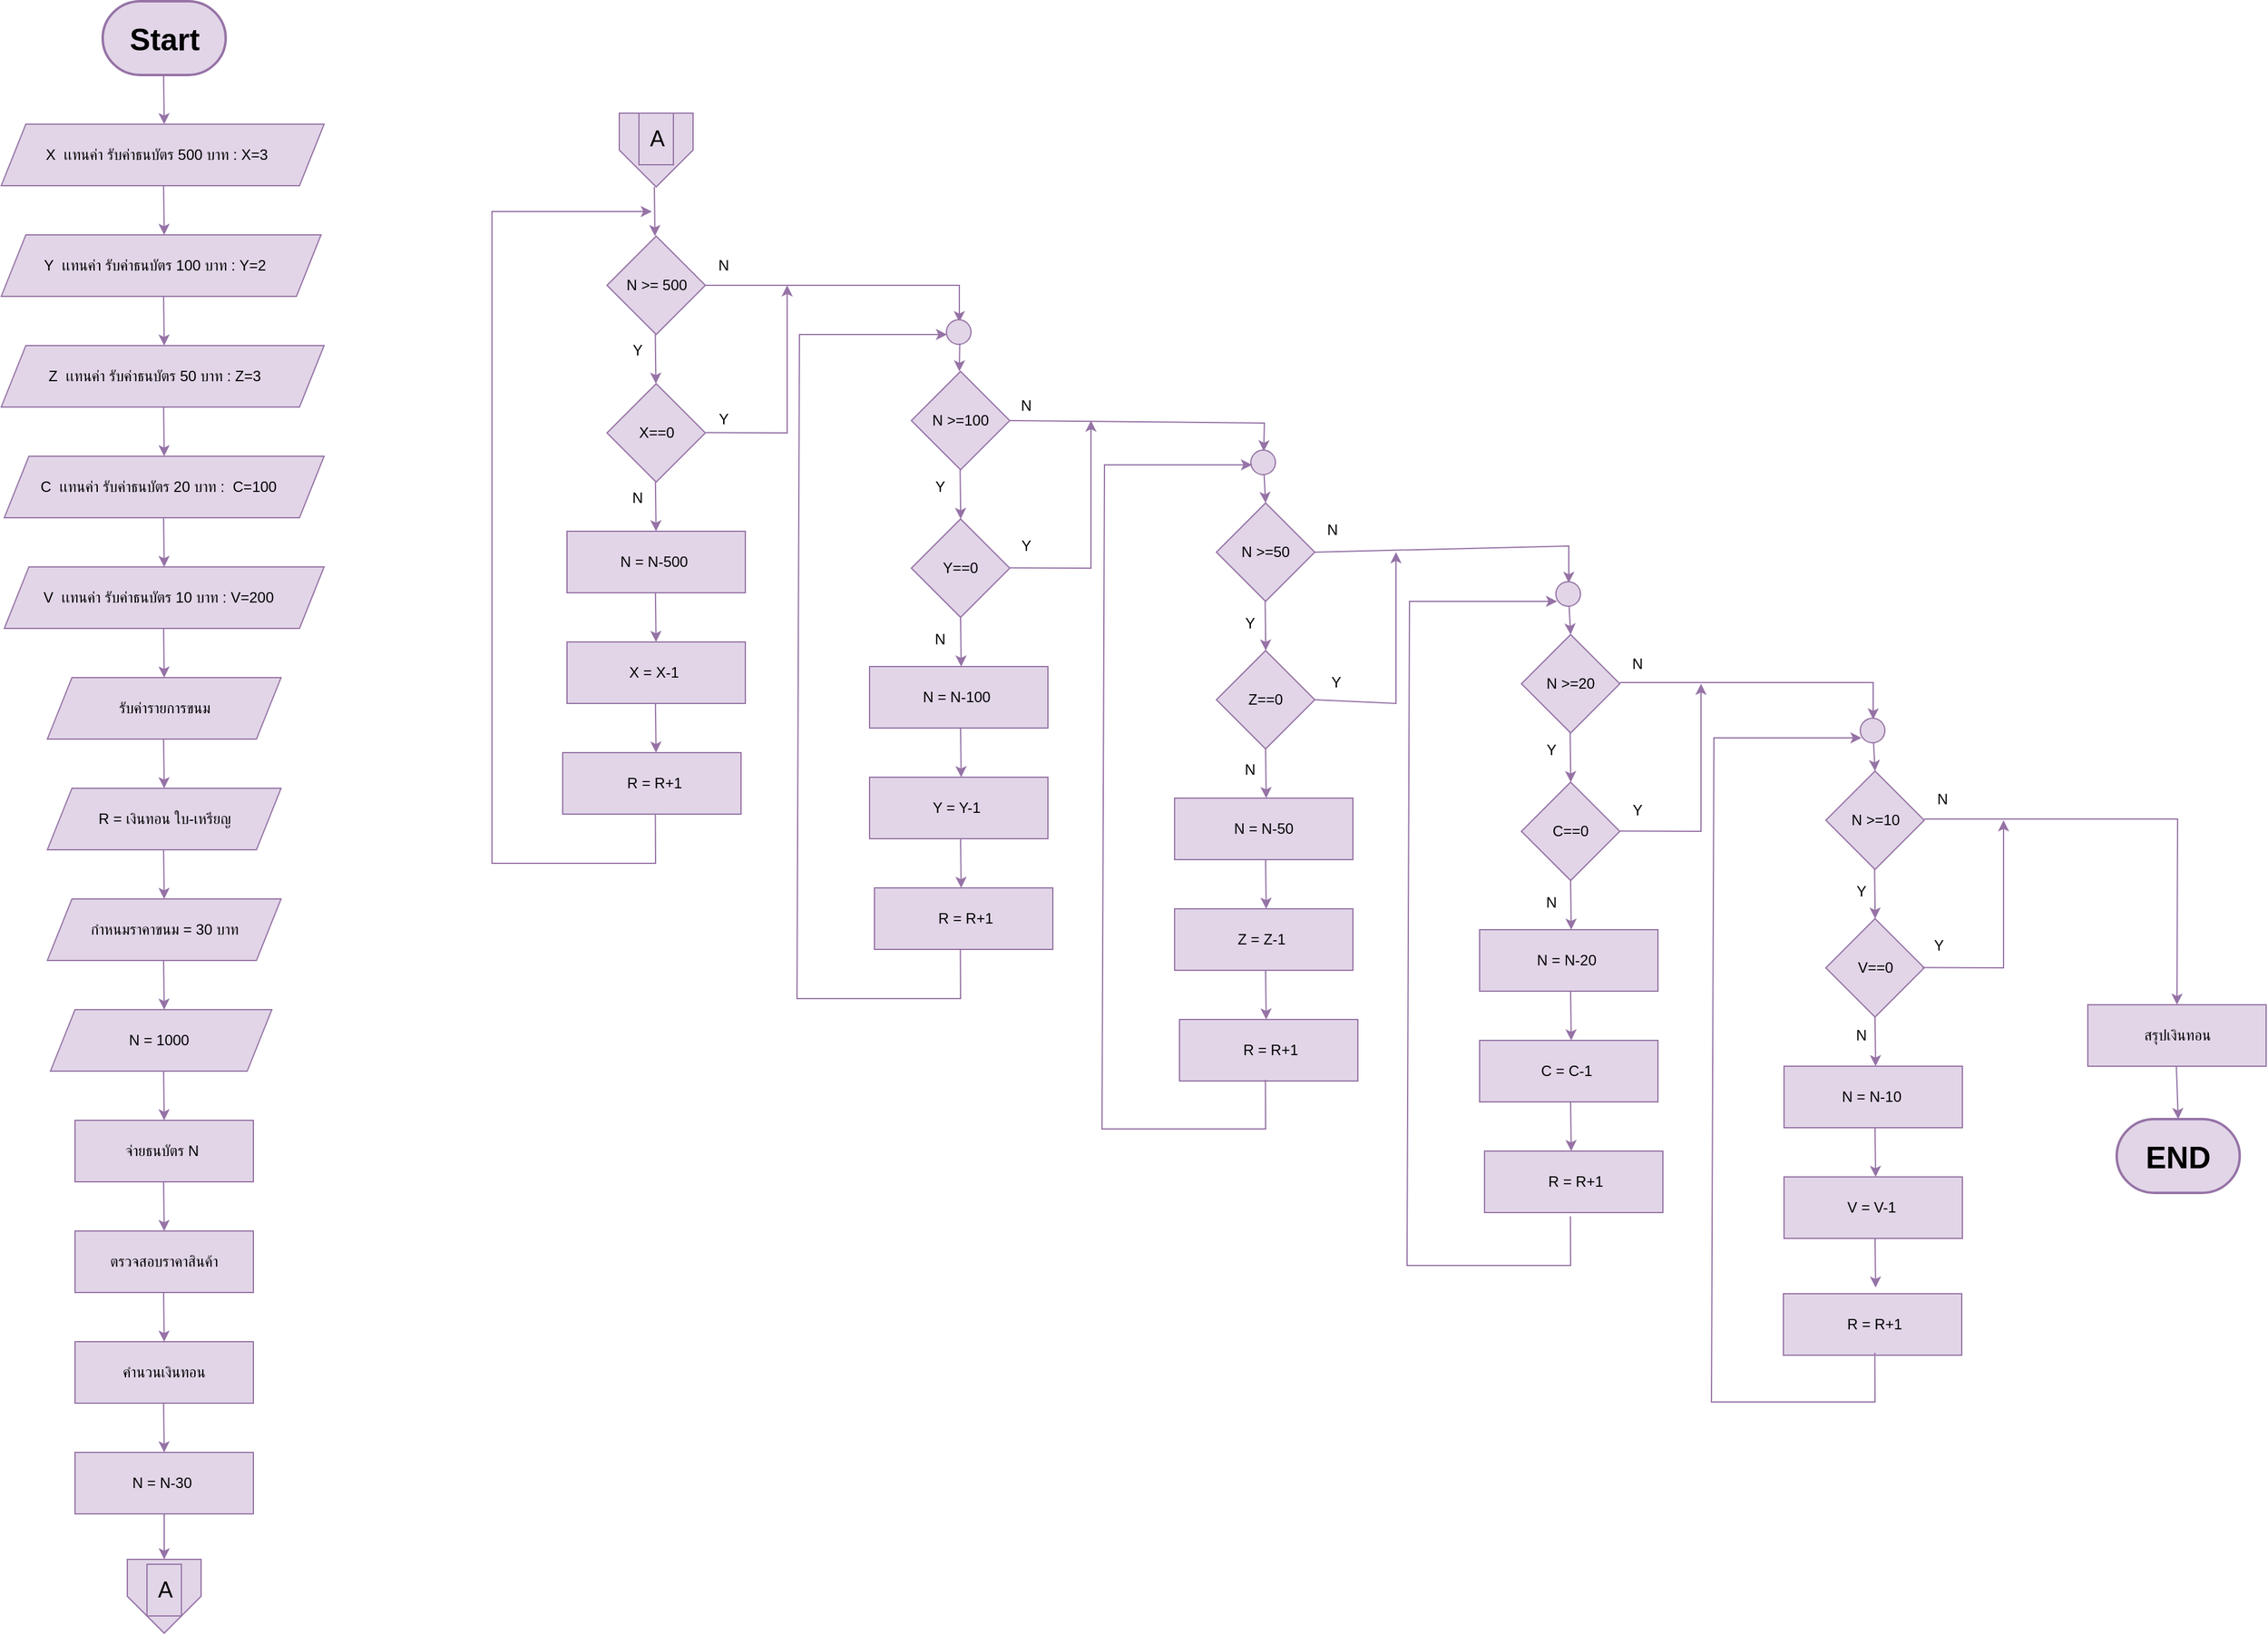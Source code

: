 <mxfile version="24.6.4" type="github">
  <diagram name="Page-1" id="2yugPtcYs1MQ5WZk-FHY">
    <mxGraphModel dx="3023" dy="1169" grid="1" gridSize="7" guides="1" tooltips="1" connect="1" arrows="1" fold="1" page="1" pageScale="1" pageWidth="827" pageHeight="1169" background="#FFFFFF" math="0" shadow="0">
      <root>
        <mxCell id="0" />
        <mxCell id="1" parent="0" />
        <mxCell id="evHkAmES5BPR0-jyZ4Wn-226" value="&lt;font style=&quot;font-size: 25px;&quot;&gt;Start&lt;/font&gt;" style="strokeWidth=2;html=1;shape=mxgraph.flowchart.terminator;whiteSpace=wrap;fontStyle=1;fontSize=25;fillColor=#e1d5e7;strokeColor=#9673a6;" vertex="1" parent="1">
          <mxGeometry x="-225.5" y="497" width="100" height="60" as="geometry" />
        </mxCell>
        <mxCell id="evHkAmES5BPR0-jyZ4Wn-227" value="" style="endArrow=classic;html=1;rounded=0;fillColor=#e1d5e7;strokeColor=#9673a6;" edge="1" parent="1">
          <mxGeometry width="50" height="50" relative="1" as="geometry">
            <mxPoint x="-175.98" y="557" as="sourcePoint" />
            <mxPoint x="-175.5" y="597" as="targetPoint" />
          </mxGeometry>
        </mxCell>
        <mxCell id="evHkAmES5BPR0-jyZ4Wn-228" value="" style="endArrow=classic;html=1;rounded=0;fillColor=#e1d5e7;strokeColor=#9673a6;" edge="1" parent="1">
          <mxGeometry width="50" height="50" relative="1" as="geometry">
            <mxPoint x="-175.98" y="647" as="sourcePoint" />
            <mxPoint x="-175.5" y="687" as="targetPoint" />
          </mxGeometry>
        </mxCell>
        <mxCell id="evHkAmES5BPR0-jyZ4Wn-229" value="" style="endArrow=classic;html=1;rounded=0;fillColor=#e1d5e7;strokeColor=#9673a6;" edge="1" parent="1">
          <mxGeometry width="50" height="50" relative="1" as="geometry">
            <mxPoint x="-175.98" y="737" as="sourcePoint" />
            <mxPoint x="-175.5" y="777" as="targetPoint" />
          </mxGeometry>
        </mxCell>
        <mxCell id="evHkAmES5BPR0-jyZ4Wn-230" value="" style="endArrow=classic;html=1;rounded=0;fillColor=#e1d5e7;strokeColor=#9673a6;" edge="1" parent="1">
          <mxGeometry width="50" height="50" relative="1" as="geometry">
            <mxPoint x="-175.98" y="827" as="sourcePoint" />
            <mxPoint x="-175.5" y="867" as="targetPoint" />
          </mxGeometry>
        </mxCell>
        <mxCell id="evHkAmES5BPR0-jyZ4Wn-231" value="" style="endArrow=classic;html=1;rounded=0;fillColor=#e1d5e7;strokeColor=#9673a6;" edge="1" parent="1">
          <mxGeometry width="50" height="50" relative="1" as="geometry">
            <mxPoint x="-175.98" y="917" as="sourcePoint" />
            <mxPoint x="-175.5" y="957" as="targetPoint" />
          </mxGeometry>
        </mxCell>
        <mxCell id="evHkAmES5BPR0-jyZ4Wn-232" value="X&amp;nbsp; เเทนค่า รับค่าธนบัตร 500 บาท : X=3&amp;nbsp; &amp;nbsp;" style="shape=parallelogram;perimeter=parallelogramPerimeter;whiteSpace=wrap;html=1;fixedSize=1;fillColor=#e1d5e7;strokeColor=#9673a6;" vertex="1" parent="1">
          <mxGeometry x="-308" y="597" width="262.5" height="50" as="geometry" />
        </mxCell>
        <mxCell id="evHkAmES5BPR0-jyZ4Wn-233" value="Y&amp;nbsp; เเทนค่า รับค่าธนบัตร 100 บาท : Y=2&amp;nbsp; &amp;nbsp;" style="shape=parallelogram;perimeter=parallelogramPerimeter;whiteSpace=wrap;html=1;fixedSize=1;fillColor=#e1d5e7;strokeColor=#9673a6;" vertex="1" parent="1">
          <mxGeometry x="-308" y="687" width="260" height="50" as="geometry" />
        </mxCell>
        <mxCell id="evHkAmES5BPR0-jyZ4Wn-234" value="Z&amp;nbsp; เเทนค่า รับค่าธนบัตร 50 บาท : Z=3&amp;nbsp; &amp;nbsp;&amp;nbsp;" style="shape=parallelogram;perimeter=parallelogramPerimeter;whiteSpace=wrap;html=1;fixedSize=1;fillColor=#e1d5e7;strokeColor=#9673a6;" vertex="1" parent="1">
          <mxGeometry x="-308" y="777" width="262.5" height="50" as="geometry" />
        </mxCell>
        <mxCell id="evHkAmES5BPR0-jyZ4Wn-235" value="C&amp;nbsp; เเทนค่า รับค่าธนบัตร 20 บาท :&amp;nbsp; C=100&amp;nbsp; &amp;nbsp;" style="shape=parallelogram;perimeter=parallelogramPerimeter;whiteSpace=wrap;html=1;fixedSize=1;fillColor=#e1d5e7;strokeColor=#9673a6;" vertex="1" parent="1">
          <mxGeometry x="-305.5" y="867" width="260" height="50" as="geometry" />
        </mxCell>
        <mxCell id="evHkAmES5BPR0-jyZ4Wn-236" value="V&amp;nbsp; เเทนค่า รับค่าธนบัตร 10 บาท : V=200&amp;nbsp; &amp;nbsp;" style="shape=parallelogram;perimeter=parallelogramPerimeter;whiteSpace=wrap;html=1;fixedSize=1;fillColor=#e1d5e7;strokeColor=#9673a6;" vertex="1" parent="1">
          <mxGeometry x="-305.5" y="957" width="260" height="50" as="geometry" />
        </mxCell>
        <mxCell id="evHkAmES5BPR0-jyZ4Wn-237" value="" style="endArrow=classic;html=1;rounded=0;fillColor=#e1d5e7;strokeColor=#9673a6;" edge="1" parent="1">
          <mxGeometry width="50" height="50" relative="1" as="geometry">
            <mxPoint x="-175.98" y="1007" as="sourcePoint" />
            <mxPoint x="-175.5" y="1047" as="targetPoint" />
          </mxGeometry>
        </mxCell>
        <mxCell id="evHkAmES5BPR0-jyZ4Wn-238" value="" style="endArrow=classic;html=1;rounded=0;fillColor=#e1d5e7;strokeColor=#9673a6;" edge="1" parent="1">
          <mxGeometry width="50" height="50" relative="1" as="geometry">
            <mxPoint x="-175.98" y="1097" as="sourcePoint" />
            <mxPoint x="-175.5" y="1137" as="targetPoint" />
          </mxGeometry>
        </mxCell>
        <mxCell id="evHkAmES5BPR0-jyZ4Wn-239" value="รับค่ารายการขนม" style="shape=parallelogram;perimeter=parallelogramPerimeter;whiteSpace=wrap;html=1;fixedSize=1;fillColor=#e1d5e7;strokeColor=#9673a6;" vertex="1" parent="1">
          <mxGeometry x="-270.5" y="1047" width="190" height="50" as="geometry" />
        </mxCell>
        <mxCell id="evHkAmES5BPR0-jyZ4Wn-240" value="R = เงินทอน ใบ-เหรียญ" style="shape=parallelogram;perimeter=parallelogramPerimeter;whiteSpace=wrap;html=1;fixedSize=1;fillColor=#e1d5e7;strokeColor=#9673a6;" vertex="1" parent="1">
          <mxGeometry x="-270.5" y="1137" width="190" height="50" as="geometry" />
        </mxCell>
        <mxCell id="evHkAmES5BPR0-jyZ4Wn-241" value="" style="endArrow=classic;html=1;rounded=0;fillColor=#e1d5e7;strokeColor=#9673a6;" edge="1" parent="1">
          <mxGeometry width="50" height="50" relative="1" as="geometry">
            <mxPoint x="-175.98" y="1187" as="sourcePoint" />
            <mxPoint x="-175.5" y="1227" as="targetPoint" />
          </mxGeometry>
        </mxCell>
        <mxCell id="evHkAmES5BPR0-jyZ4Wn-242" value="กำหนมราคาขนม = 30 บาท" style="shape=parallelogram;perimeter=parallelogramPerimeter;whiteSpace=wrap;html=1;fixedSize=1;fillColor=#e1d5e7;strokeColor=#9673a6;" vertex="1" parent="1">
          <mxGeometry x="-270.5" y="1227" width="190" height="50" as="geometry" />
        </mxCell>
        <mxCell id="evHkAmES5BPR0-jyZ4Wn-243" value="" style="endArrow=classic;html=1;rounded=0;fillColor=#e1d5e7;strokeColor=#9673a6;" edge="1" parent="1">
          <mxGeometry width="50" height="50" relative="1" as="geometry">
            <mxPoint x="-175.98" y="1277" as="sourcePoint" />
            <mxPoint x="-175.5" y="1317" as="targetPoint" />
          </mxGeometry>
        </mxCell>
        <mxCell id="evHkAmES5BPR0-jyZ4Wn-244" value="N = 1000&amp;nbsp;" style="shape=parallelogram;perimeter=parallelogramPerimeter;whiteSpace=wrap;html=1;fixedSize=1;fillColor=#e1d5e7;strokeColor=#9673a6;" vertex="1" parent="1">
          <mxGeometry x="-268" y="1317" width="180" height="50" as="geometry" />
        </mxCell>
        <mxCell id="evHkAmES5BPR0-jyZ4Wn-245" value="" style="endArrow=classic;html=1;rounded=0;fillColor=#e1d5e7;strokeColor=#9673a6;" edge="1" parent="1">
          <mxGeometry width="50" height="50" relative="1" as="geometry">
            <mxPoint x="-175.98" y="1367" as="sourcePoint" />
            <mxPoint x="-175.5" y="1407" as="targetPoint" />
          </mxGeometry>
        </mxCell>
        <mxCell id="evHkAmES5BPR0-jyZ4Wn-246" value="" style="endArrow=classic;html=1;rounded=0;fillColor=#e1d5e7;strokeColor=#9673a6;" edge="1" parent="1">
          <mxGeometry width="50" height="50" relative="1" as="geometry">
            <mxPoint x="-175.98" y="1457" as="sourcePoint" />
            <mxPoint x="-175.5" y="1497" as="targetPoint" />
          </mxGeometry>
        </mxCell>
        <mxCell id="evHkAmES5BPR0-jyZ4Wn-247" value="" style="endArrow=classic;html=1;rounded=0;fillColor=#e1d5e7;strokeColor=#9673a6;" edge="1" parent="1">
          <mxGeometry width="50" height="50" relative="1" as="geometry">
            <mxPoint x="-175.98" y="1547" as="sourcePoint" />
            <mxPoint x="-175.5" y="1587" as="targetPoint" />
          </mxGeometry>
        </mxCell>
        <mxCell id="evHkAmES5BPR0-jyZ4Wn-248" value="จ่ายธนบัตร N&amp;nbsp;" style="rounded=0;whiteSpace=wrap;html=1;fillColor=#e1d5e7;strokeColor=#9673a6;" vertex="1" parent="1">
          <mxGeometry x="-248" y="1407" width="145" height="50" as="geometry" />
        </mxCell>
        <mxCell id="evHkAmES5BPR0-jyZ4Wn-249" value="ตรวจสอบราคาสินค้า" style="rounded=0;whiteSpace=wrap;html=1;fillColor=#e1d5e7;strokeColor=#9673a6;" vertex="1" parent="1">
          <mxGeometry x="-248" y="1497" width="145" height="50" as="geometry" />
        </mxCell>
        <mxCell id="evHkAmES5BPR0-jyZ4Wn-250" value="" style="endArrow=classic;html=1;rounded=0;fillColor=#e1d5e7;strokeColor=#9673a6;" edge="1" parent="1">
          <mxGeometry width="50" height="50" relative="1" as="geometry">
            <mxPoint x="-175.98" y="1637" as="sourcePoint" />
            <mxPoint x="-175.5" y="1677" as="targetPoint" />
          </mxGeometry>
        </mxCell>
        <mxCell id="evHkAmES5BPR0-jyZ4Wn-251" value="คำนวนเงินทอน" style="rounded=0;whiteSpace=wrap;html=1;fillColor=#e1d5e7;strokeColor=#9673a6;" vertex="1" parent="1">
          <mxGeometry x="-248" y="1587" width="145" height="50" as="geometry" />
        </mxCell>
        <mxCell id="evHkAmES5BPR0-jyZ4Wn-252" value="" style="endArrow=classic;html=1;rounded=0;fillColor=#e1d5e7;strokeColor=#9673a6;" edge="1" parent="1">
          <mxGeometry width="50" height="50" relative="1" as="geometry">
            <mxPoint x="223.02" y="648" as="sourcePoint" />
            <mxPoint x="223.5" y="688" as="targetPoint" />
          </mxGeometry>
        </mxCell>
        <mxCell id="evHkAmES5BPR0-jyZ4Wn-344" style="edgeStyle=orthogonalEdgeStyle;rounded=0;orthogonalLoop=1;jettySize=auto;html=1;fillColor=#e1d5e7;strokeColor=#9673a6;" edge="1" parent="1" source="evHkAmES5BPR0-jyZ4Wn-253" target="evHkAmES5BPR0-jyZ4Wn-343">
          <mxGeometry relative="1" as="geometry" />
        </mxCell>
        <mxCell id="evHkAmES5BPR0-jyZ4Wn-253" value="N = N-30&amp;nbsp;" style="rounded=0;whiteSpace=wrap;html=1;fillColor=#e1d5e7;strokeColor=#9673a6;" vertex="1" parent="1">
          <mxGeometry x="-248" y="1677" width="145" height="50" as="geometry" />
        </mxCell>
        <mxCell id="evHkAmES5BPR0-jyZ4Wn-254" value="N &amp;gt;= 500" style="rhombus;whiteSpace=wrap;html=1;fillColor=#e1d5e7;strokeColor=#9673a6;" vertex="1" parent="1">
          <mxGeometry x="184.5" y="688" width="80" height="80" as="geometry" />
        </mxCell>
        <mxCell id="evHkAmES5BPR0-jyZ4Wn-255" value="" style="endArrow=classic;html=1;rounded=0;fillColor=#e1d5e7;strokeColor=#9673a6;" edge="1" parent="1">
          <mxGeometry width="50" height="50" relative="1" as="geometry">
            <mxPoint x="223.79" y="768" as="sourcePoint" />
            <mxPoint x="224.27" y="808" as="targetPoint" />
          </mxGeometry>
        </mxCell>
        <mxCell id="evHkAmES5BPR0-jyZ4Wn-256" value="X==0" style="rhombus;whiteSpace=wrap;html=1;fillColor=#e1d5e7;strokeColor=#9673a6;" vertex="1" parent="1">
          <mxGeometry x="184.5" y="808" width="80" height="80" as="geometry" />
        </mxCell>
        <mxCell id="evHkAmES5BPR0-jyZ4Wn-257" value="" style="endArrow=classic;html=1;rounded=0;fillColor=#e1d5e7;strokeColor=#9673a6;" edge="1" parent="1">
          <mxGeometry width="50" height="50" relative="1" as="geometry">
            <mxPoint x="223.91" y="888.0" as="sourcePoint" />
            <mxPoint x="224.39" y="928.0" as="targetPoint" />
          </mxGeometry>
        </mxCell>
        <mxCell id="evHkAmES5BPR0-jyZ4Wn-258" value="N &amp;gt;=100" style="rhombus;whiteSpace=wrap;html=1;fillColor=#e1d5e7;strokeColor=#9673a6;" vertex="1" parent="1">
          <mxGeometry x="432" y="798" width="80" height="80" as="geometry" />
        </mxCell>
        <mxCell id="evHkAmES5BPR0-jyZ4Wn-259" value="N = N-500&amp;nbsp;" style="rounded=0;whiteSpace=wrap;html=1;fillColor=#e1d5e7;strokeColor=#9673a6;" vertex="1" parent="1">
          <mxGeometry x="152" y="928.0" width="145" height="50" as="geometry" />
        </mxCell>
        <mxCell id="evHkAmES5BPR0-jyZ4Wn-260" value="" style="endArrow=classic;html=1;rounded=0;fillColor=#e1d5e7;strokeColor=#9673a6;" edge="1" parent="1">
          <mxGeometry width="50" height="50" relative="1" as="geometry">
            <mxPoint x="223.91" y="978" as="sourcePoint" />
            <mxPoint x="224.39" y="1018" as="targetPoint" />
          </mxGeometry>
        </mxCell>
        <mxCell id="evHkAmES5BPR0-jyZ4Wn-261" value="X = X-1&amp;nbsp;" style="rounded=0;whiteSpace=wrap;html=1;fillColor=#e1d5e7;strokeColor=#9673a6;" vertex="1" parent="1">
          <mxGeometry x="152" y="1018" width="145" height="50" as="geometry" />
        </mxCell>
        <mxCell id="evHkAmES5BPR0-jyZ4Wn-262" value="&amp;nbsp;R = R+1" style="rounded=0;whiteSpace=wrap;html=1;fillColor=#e1d5e7;strokeColor=#9673a6;" vertex="1" parent="1">
          <mxGeometry x="148.5" y="1108" width="145" height="50" as="geometry" />
        </mxCell>
        <mxCell id="evHkAmES5BPR0-jyZ4Wn-263" value="" style="endArrow=classic;html=1;rounded=0;fillColor=#e1d5e7;strokeColor=#9673a6;" edge="1" parent="1">
          <mxGeometry width="50" height="50" relative="1" as="geometry">
            <mxPoint x="223.91" y="1068" as="sourcePoint" />
            <mxPoint x="224.39" y="1108" as="targetPoint" />
          </mxGeometry>
        </mxCell>
        <mxCell id="evHkAmES5BPR0-jyZ4Wn-264" value="" style="endArrow=classic;html=1;rounded=0;fillColor=#e1d5e7;strokeColor=#9673a6;" edge="1" parent="1">
          <mxGeometry width="50" height="50" relative="1" as="geometry">
            <mxPoint x="223.83" y="1158" as="sourcePoint" />
            <mxPoint x="221" y="668" as="targetPoint" />
            <Array as="points">
              <mxPoint x="224" y="1198" />
              <mxPoint x="91" y="1198" />
              <mxPoint x="91" y="668" />
            </Array>
          </mxGeometry>
        </mxCell>
        <mxCell id="evHkAmES5BPR0-jyZ4Wn-266" value="" style="endArrow=classic;html=1;rounded=0;exitX=1;exitY=0.5;exitDx=0;exitDy=0;fillColor=#e1d5e7;strokeColor=#9673a6;" edge="1" parent="1" source="evHkAmES5BPR0-jyZ4Wn-254">
          <mxGeometry width="50" height="50" relative="1" as="geometry">
            <mxPoint x="321" y="728" as="sourcePoint" />
            <mxPoint x="471" y="758" as="targetPoint" />
            <Array as="points">
              <mxPoint x="471" y="728" />
            </Array>
          </mxGeometry>
        </mxCell>
        <mxCell id="evHkAmES5BPR0-jyZ4Wn-267" value="" style="endArrow=classic;html=1;rounded=0;exitX=1;exitY=0.5;exitDx=0;exitDy=0;fillColor=#e1d5e7;strokeColor=#9673a6;" edge="1" parent="1">
          <mxGeometry width="50" height="50" relative="1" as="geometry">
            <mxPoint x="265" y="847.78" as="sourcePoint" />
            <mxPoint x="331" y="728" as="targetPoint" />
            <Array as="points">
              <mxPoint x="331" y="848.0" />
            </Array>
          </mxGeometry>
        </mxCell>
        <mxCell id="evHkAmES5BPR0-jyZ4Wn-271" value="Y==0" style="rhombus;whiteSpace=wrap;html=1;fillColor=#e1d5e7;strokeColor=#9673a6;" vertex="1" parent="1">
          <mxGeometry x="432" y="918.0" width="80" height="80" as="geometry" />
        </mxCell>
        <mxCell id="evHkAmES5BPR0-jyZ4Wn-272" value="" style="endArrow=classic;html=1;rounded=0;fillColor=#e1d5e7;strokeColor=#9673a6;" edge="1" parent="1">
          <mxGeometry width="50" height="50" relative="1" as="geometry">
            <mxPoint x="471.64" y="878.0" as="sourcePoint" />
            <mxPoint x="472.12" y="918.0" as="targetPoint" />
          </mxGeometry>
        </mxCell>
        <mxCell id="evHkAmES5BPR0-jyZ4Wn-273" value="N = N-100&amp;nbsp;" style="rounded=0;whiteSpace=wrap;html=1;fillColor=#e1d5e7;strokeColor=#9673a6;" vertex="1" parent="1">
          <mxGeometry x="398" y="1038" width="145" height="50" as="geometry" />
        </mxCell>
        <mxCell id="evHkAmES5BPR0-jyZ4Wn-274" value="Y = Y-1&amp;nbsp;" style="rounded=0;whiteSpace=wrap;html=1;fillColor=#e1d5e7;strokeColor=#9673a6;" vertex="1" parent="1">
          <mxGeometry x="398" y="1128" width="145" height="50" as="geometry" />
        </mxCell>
        <mxCell id="evHkAmES5BPR0-jyZ4Wn-275" value="&amp;nbsp;R = R+1" style="rounded=0;whiteSpace=wrap;html=1;fillColor=#e1d5e7;strokeColor=#9673a6;" vertex="1" parent="1">
          <mxGeometry x="402" y="1218" width="145" height="50" as="geometry" />
        </mxCell>
        <mxCell id="evHkAmES5BPR0-jyZ4Wn-276" value="" style="endArrow=classic;html=1;rounded=0;fillColor=#e1d5e7;strokeColor=#9673a6;" edge="1" parent="1">
          <mxGeometry width="50" height="50" relative="1" as="geometry">
            <mxPoint x="472" y="1088" as="sourcePoint" />
            <mxPoint x="472.48" y="1128" as="targetPoint" />
          </mxGeometry>
        </mxCell>
        <mxCell id="evHkAmES5BPR0-jyZ4Wn-277" value="" style="endArrow=classic;html=1;rounded=0;fillColor=#e1d5e7;strokeColor=#9673a6;" edge="1" parent="1">
          <mxGeometry width="50" height="50" relative="1" as="geometry">
            <mxPoint x="472" y="1178" as="sourcePoint" />
            <mxPoint x="472.48" y="1218" as="targetPoint" />
          </mxGeometry>
        </mxCell>
        <mxCell id="evHkAmES5BPR0-jyZ4Wn-279" value="" style="endArrow=classic;html=1;rounded=0;fillColor=#e1d5e7;strokeColor=#9673a6;" edge="1" parent="1">
          <mxGeometry width="50" height="50" relative="1" as="geometry">
            <mxPoint x="472" y="998" as="sourcePoint" />
            <mxPoint x="472.48" y="1038" as="targetPoint" />
          </mxGeometry>
        </mxCell>
        <mxCell id="evHkAmES5BPR0-jyZ4Wn-280" value="" style="endArrow=classic;html=1;rounded=0;fillColor=#e1d5e7;strokeColor=#9673a6;" edge="1" parent="1">
          <mxGeometry width="50" height="50" relative="1" as="geometry">
            <mxPoint x="471.83" y="1268" as="sourcePoint" />
            <mxPoint x="461" y="768" as="targetPoint" />
            <Array as="points">
              <mxPoint x="472" y="1308" />
              <mxPoint x="339" y="1308" />
              <mxPoint x="341" y="768" />
            </Array>
          </mxGeometry>
        </mxCell>
        <mxCell id="evHkAmES5BPR0-jyZ4Wn-281" value="" style="ellipse;whiteSpace=wrap;html=1;aspect=fixed;fillColor=#e1d5e7;strokeColor=#9673a6;" vertex="1" parent="1">
          <mxGeometry x="460.5" y="756" width="20" height="20" as="geometry" />
        </mxCell>
        <mxCell id="evHkAmES5BPR0-jyZ4Wn-282" value="" style="endArrow=classic;html=1;rounded=0;fillColor=#e1d5e7;strokeColor=#9673a6;" edge="1" parent="1">
          <mxGeometry width="50" height="50" relative="1" as="geometry">
            <mxPoint x="471.29" y="776" as="sourcePoint" />
            <mxPoint x="471" y="798" as="targetPoint" />
          </mxGeometry>
        </mxCell>
        <mxCell id="evHkAmES5BPR0-jyZ4Wn-283" value="" style="endArrow=classic;html=1;rounded=0;exitX=1;exitY=0.5;exitDx=0;exitDy=0;fillColor=#e1d5e7;strokeColor=#9673a6;" edge="1" parent="1" source="evHkAmES5BPR0-jyZ4Wn-258">
          <mxGeometry width="50" height="50" relative="1" as="geometry">
            <mxPoint x="512.5" y="833.0" as="sourcePoint" />
            <mxPoint x="718.5" y="863.0" as="targetPoint" />
            <Array as="points">
              <mxPoint x="719" y="840" />
            </Array>
          </mxGeometry>
        </mxCell>
        <mxCell id="evHkAmES5BPR0-jyZ4Wn-284" value="N &amp;gt;=50" style="rhombus;whiteSpace=wrap;html=1;fillColor=#e1d5e7;strokeColor=#9673a6;" vertex="1" parent="1">
          <mxGeometry x="680" y="905.0" width="80" height="80" as="geometry" />
        </mxCell>
        <mxCell id="evHkAmES5BPR0-jyZ4Wn-285" value="Z==0" style="rhombus;whiteSpace=wrap;html=1;fillColor=#e1d5e7;strokeColor=#9673a6;" vertex="1" parent="1">
          <mxGeometry x="680" y="1025" width="80" height="80" as="geometry" />
        </mxCell>
        <mxCell id="evHkAmES5BPR0-jyZ4Wn-286" value="" style="endArrow=classic;html=1;rounded=0;fillColor=#e1d5e7;strokeColor=#9673a6;" edge="1" parent="1">
          <mxGeometry width="50" height="50" relative="1" as="geometry">
            <mxPoint x="719.64" y="985" as="sourcePoint" />
            <mxPoint x="720.12" y="1025" as="targetPoint" />
          </mxGeometry>
        </mxCell>
        <mxCell id="evHkAmES5BPR0-jyZ4Wn-287" value="N = N-50" style="rounded=0;whiteSpace=wrap;html=1;fillColor=#e1d5e7;strokeColor=#9673a6;" vertex="1" parent="1">
          <mxGeometry x="646" y="1145" width="145" height="50" as="geometry" />
        </mxCell>
        <mxCell id="evHkAmES5BPR0-jyZ4Wn-288" value="Z = Z-1&amp;nbsp;" style="rounded=0;whiteSpace=wrap;html=1;fillColor=#e1d5e7;strokeColor=#9673a6;" vertex="1" parent="1">
          <mxGeometry x="646" y="1235" width="145" height="50" as="geometry" />
        </mxCell>
        <mxCell id="evHkAmES5BPR0-jyZ4Wn-289" value="&amp;nbsp;R = R+1" style="rounded=0;whiteSpace=wrap;html=1;fillColor=#e1d5e7;strokeColor=#9673a6;" vertex="1" parent="1">
          <mxGeometry x="650" y="1325" width="145" height="50" as="geometry" />
        </mxCell>
        <mxCell id="evHkAmES5BPR0-jyZ4Wn-290" value="" style="endArrow=classic;html=1;rounded=0;fillColor=#e1d5e7;strokeColor=#9673a6;" edge="1" parent="1">
          <mxGeometry width="50" height="50" relative="1" as="geometry">
            <mxPoint x="720" y="1195" as="sourcePoint" />
            <mxPoint x="720.48" y="1235" as="targetPoint" />
          </mxGeometry>
        </mxCell>
        <mxCell id="evHkAmES5BPR0-jyZ4Wn-291" value="" style="endArrow=classic;html=1;rounded=0;fillColor=#e1d5e7;strokeColor=#9673a6;" edge="1" parent="1">
          <mxGeometry width="50" height="50" relative="1" as="geometry">
            <mxPoint x="720" y="1285" as="sourcePoint" />
            <mxPoint x="720.48" y="1325" as="targetPoint" />
          </mxGeometry>
        </mxCell>
        <mxCell id="evHkAmES5BPR0-jyZ4Wn-293" value="" style="endArrow=classic;html=1;rounded=0;fillColor=#e1d5e7;strokeColor=#9673a6;" edge="1" parent="1">
          <mxGeometry width="50" height="50" relative="1" as="geometry">
            <mxPoint x="720" y="1105" as="sourcePoint" />
            <mxPoint x="720.48" y="1145" as="targetPoint" />
          </mxGeometry>
        </mxCell>
        <mxCell id="evHkAmES5BPR0-jyZ4Wn-294" value="" style="endArrow=classic;html=1;rounded=0;exitX=1;exitY=0.5;exitDx=0;exitDy=0;fillColor=#e1d5e7;strokeColor=#9673a6;" edge="1" parent="1" source="evHkAmES5BPR0-jyZ4Wn-284">
          <mxGeometry width="50" height="50" relative="1" as="geometry">
            <mxPoint x="760.5" y="940.0" as="sourcePoint" />
            <mxPoint x="966.5" y="970" as="targetPoint" />
            <Array as="points">
              <mxPoint x="966.5" y="940.0" />
            </Array>
          </mxGeometry>
        </mxCell>
        <mxCell id="evHkAmES5BPR0-jyZ4Wn-295" value="" style="endArrow=classic;html=1;rounded=0;fillColor=#e1d5e7;strokeColor=#9673a6;entryX=0.5;entryY=0;entryDx=0;entryDy=0;" edge="1" parent="1" target="evHkAmES5BPR0-jyZ4Wn-284">
          <mxGeometry width="50" height="50" relative="1" as="geometry">
            <mxPoint x="718.79" y="882.0" as="sourcePoint" />
            <mxPoint x="718.5" y="904.0" as="targetPoint" />
          </mxGeometry>
        </mxCell>
        <mxCell id="evHkAmES5BPR0-jyZ4Wn-296" value="" style="ellipse;whiteSpace=wrap;html=1;aspect=fixed;fillColor=#e1d5e7;strokeColor=#9673a6;" vertex="1" parent="1">
          <mxGeometry x="708" y="862.0" width="20" height="20" as="geometry" />
        </mxCell>
        <mxCell id="evHkAmES5BPR0-jyZ4Wn-297" value="" style="endArrow=classic;html=1;rounded=0;fillColor=#e1d5e7;strokeColor=#9673a6;" edge="1" parent="1">
          <mxGeometry width="50" height="50" relative="1" as="geometry">
            <mxPoint x="719.83" y="1374" as="sourcePoint" />
            <mxPoint x="709" y="874.0" as="targetPoint" />
            <Array as="points">
              <mxPoint x="720" y="1414" />
              <mxPoint x="587" y="1414" />
              <mxPoint x="589" y="874.0" />
            </Array>
          </mxGeometry>
        </mxCell>
        <mxCell id="evHkAmES5BPR0-jyZ4Wn-298" value="" style="endArrow=classic;html=1;rounded=0;exitX=1;exitY=0.5;exitDx=0;exitDy=0;fillColor=#e1d5e7;strokeColor=#9673a6;" edge="1" parent="1">
          <mxGeometry width="50" height="50" relative="1" as="geometry">
            <mxPoint x="512" y="957.78" as="sourcePoint" />
            <mxPoint x="578" y="838.0" as="targetPoint" />
            <Array as="points">
              <mxPoint x="578" y="958.0" />
            </Array>
          </mxGeometry>
        </mxCell>
        <mxCell id="evHkAmES5BPR0-jyZ4Wn-299" value="" style="endArrow=classic;html=1;rounded=0;fillColor=#e1d5e7;strokeColor=#9673a6;" edge="1" parent="1">
          <mxGeometry width="50" height="50" relative="1" as="geometry">
            <mxPoint x="967.64" y="1092" as="sourcePoint" />
            <mxPoint x="968.12" y="1132" as="targetPoint" />
          </mxGeometry>
        </mxCell>
        <mxCell id="evHkAmES5BPR0-jyZ4Wn-300" value="" style="endArrow=classic;html=1;rounded=0;fillColor=#e1d5e7;strokeColor=#9673a6;" edge="1" parent="1">
          <mxGeometry width="50" height="50" relative="1" as="geometry">
            <mxPoint x="968" y="1302" as="sourcePoint" />
            <mxPoint x="968.48" y="1342" as="targetPoint" />
          </mxGeometry>
        </mxCell>
        <mxCell id="evHkAmES5BPR0-jyZ4Wn-301" value="" style="endArrow=classic;html=1;rounded=0;fillColor=#e1d5e7;strokeColor=#9673a6;" edge="1" parent="1">
          <mxGeometry width="50" height="50" relative="1" as="geometry">
            <mxPoint x="968" y="1392" as="sourcePoint" />
            <mxPoint x="968.48" y="1432" as="targetPoint" />
          </mxGeometry>
        </mxCell>
        <mxCell id="evHkAmES5BPR0-jyZ4Wn-302" value="" style="endArrow=classic;html=1;rounded=0;fillColor=#e1d5e7;strokeColor=#9673a6;" edge="1" parent="1">
          <mxGeometry width="50" height="50" relative="1" as="geometry">
            <mxPoint x="968" y="1212" as="sourcePoint" />
            <mxPoint x="968.48" y="1252" as="targetPoint" />
          </mxGeometry>
        </mxCell>
        <mxCell id="evHkAmES5BPR0-jyZ4Wn-303" value="" style="endArrow=classic;html=1;rounded=0;fillColor=#e1d5e7;strokeColor=#9673a6;entryX=0.5;entryY=0;entryDx=0;entryDy=0;" edge="1" parent="1" target="evHkAmES5BPR0-jyZ4Wn-304">
          <mxGeometry width="50" height="50" relative="1" as="geometry">
            <mxPoint x="966.79" y="989" as="sourcePoint" />
            <mxPoint x="966.5" y="1011" as="targetPoint" />
          </mxGeometry>
        </mxCell>
        <mxCell id="evHkAmES5BPR0-jyZ4Wn-304" value="N &amp;gt;=20" style="rhombus;whiteSpace=wrap;html=1;fillColor=#e1d5e7;strokeColor=#9673a6;" vertex="1" parent="1">
          <mxGeometry x="928" y="1012" width="80" height="80" as="geometry" />
        </mxCell>
        <mxCell id="evHkAmES5BPR0-jyZ4Wn-305" value="C==0" style="rhombus;whiteSpace=wrap;html=1;fillColor=#e1d5e7;strokeColor=#9673a6;" vertex="1" parent="1">
          <mxGeometry x="928" y="1132" width="80" height="80" as="geometry" />
        </mxCell>
        <mxCell id="evHkAmES5BPR0-jyZ4Wn-306" value="N = N-20&amp;nbsp;" style="rounded=0;whiteSpace=wrap;html=1;fillColor=#e1d5e7;strokeColor=#9673a6;" vertex="1" parent="1">
          <mxGeometry x="894" y="1252" width="145" height="50" as="geometry" />
        </mxCell>
        <mxCell id="evHkAmES5BPR0-jyZ4Wn-307" value="C = C-1&amp;nbsp;" style="rounded=0;whiteSpace=wrap;html=1;fillColor=#e1d5e7;strokeColor=#9673a6;" vertex="1" parent="1">
          <mxGeometry x="894" y="1342" width="145" height="50" as="geometry" />
        </mxCell>
        <mxCell id="evHkAmES5BPR0-jyZ4Wn-308" value="&amp;nbsp;R = R+1" style="rounded=0;whiteSpace=wrap;html=1;fillColor=#e1d5e7;strokeColor=#9673a6;" vertex="1" parent="1">
          <mxGeometry x="898" y="1432" width="145" height="50" as="geometry" />
        </mxCell>
        <mxCell id="evHkAmES5BPR0-jyZ4Wn-310" value="" style="ellipse;whiteSpace=wrap;html=1;aspect=fixed;fillColor=#e1d5e7;strokeColor=#9673a6;" vertex="1" parent="1">
          <mxGeometry x="956" y="969" width="20" height="20" as="geometry" />
        </mxCell>
        <mxCell id="evHkAmES5BPR0-jyZ4Wn-311" value="" style="endArrow=classic;html=1;rounded=0;fillColor=#e1d5e7;strokeColor=#9673a6;" edge="1" parent="1">
          <mxGeometry width="50" height="50" relative="1" as="geometry">
            <mxPoint x="967.83" y="1485" as="sourcePoint" />
            <mxPoint x="957" y="985" as="targetPoint" />
            <Array as="points">
              <mxPoint x="968" y="1525" />
              <mxPoint x="835" y="1525" />
              <mxPoint x="837" y="985" />
            </Array>
          </mxGeometry>
        </mxCell>
        <mxCell id="evHkAmES5BPR0-jyZ4Wn-312" value="" style="endArrow=classic;html=1;rounded=0;exitX=1;exitY=0.5;exitDx=0;exitDy=0;fillColor=#e1d5e7;strokeColor=#9673a6;" edge="1" parent="1" source="evHkAmES5BPR0-jyZ4Wn-285">
          <mxGeometry width="50" height="50" relative="1" as="geometry">
            <mxPoint x="760" y="1067.78" as="sourcePoint" />
            <mxPoint x="826" y="945" as="targetPoint" />
            <Array as="points">
              <mxPoint x="826" y="1068" />
            </Array>
          </mxGeometry>
        </mxCell>
        <mxCell id="evHkAmES5BPR0-jyZ4Wn-319" value="" style="endArrow=classic;html=1;rounded=0;fillColor=#e1d5e7;strokeColor=#9673a6;" edge="1" parent="1">
          <mxGeometry width="50" height="50" relative="1" as="geometry">
            <mxPoint x="1215.14" y="1203" as="sourcePoint" />
            <mxPoint x="1215.62" y="1243" as="targetPoint" />
          </mxGeometry>
        </mxCell>
        <mxCell id="evHkAmES5BPR0-jyZ4Wn-320" value="" style="endArrow=classic;html=1;rounded=0;fillColor=#e1d5e7;strokeColor=#9673a6;" edge="1" parent="1">
          <mxGeometry width="50" height="50" relative="1" as="geometry">
            <mxPoint x="1215.5" y="1413" as="sourcePoint" />
            <mxPoint x="1215.98" y="1453" as="targetPoint" />
          </mxGeometry>
        </mxCell>
        <mxCell id="evHkAmES5BPR0-jyZ4Wn-321" value="" style="endArrow=classic;html=1;rounded=0;fillColor=#e1d5e7;strokeColor=#9673a6;" edge="1" parent="1">
          <mxGeometry width="50" height="50" relative="1" as="geometry">
            <mxPoint x="1215.5" y="1503" as="sourcePoint" />
            <mxPoint x="1215.98" y="1543" as="targetPoint" />
          </mxGeometry>
        </mxCell>
        <mxCell id="evHkAmES5BPR0-jyZ4Wn-322" value="" style="endArrow=classic;html=1;rounded=0;fillColor=#e1d5e7;strokeColor=#9673a6;" edge="1" parent="1">
          <mxGeometry width="50" height="50" relative="1" as="geometry">
            <mxPoint x="1215.5" y="1323" as="sourcePoint" />
            <mxPoint x="1215.98" y="1363" as="targetPoint" />
          </mxGeometry>
        </mxCell>
        <mxCell id="evHkAmES5BPR0-jyZ4Wn-323" value="" style="endArrow=classic;html=1;rounded=0;fillColor=#e1d5e7;strokeColor=#9673a6;entryX=0.5;entryY=0;entryDx=0;entryDy=0;" edge="1" parent="1" target="evHkAmES5BPR0-jyZ4Wn-324">
          <mxGeometry width="50" height="50" relative="1" as="geometry">
            <mxPoint x="1214.29" y="1100" as="sourcePoint" />
            <mxPoint x="1214" y="1122" as="targetPoint" />
          </mxGeometry>
        </mxCell>
        <mxCell id="evHkAmES5BPR0-jyZ4Wn-324" value="N &amp;gt;=10" style="rhombus;whiteSpace=wrap;html=1;fillColor=#e1d5e7;strokeColor=#9673a6;" vertex="1" parent="1">
          <mxGeometry x="1175.5" y="1123" width="80" height="80" as="geometry" />
        </mxCell>
        <mxCell id="evHkAmES5BPR0-jyZ4Wn-325" value="V==0" style="rhombus;whiteSpace=wrap;html=1;fillColor=#e1d5e7;strokeColor=#9673a6;" vertex="1" parent="1">
          <mxGeometry x="1175.5" y="1243" width="80" height="80" as="geometry" />
        </mxCell>
        <mxCell id="evHkAmES5BPR0-jyZ4Wn-326" value="N = N-10&amp;nbsp;" style="rounded=0;whiteSpace=wrap;html=1;fillColor=#e1d5e7;strokeColor=#9673a6;" vertex="1" parent="1">
          <mxGeometry x="1141.5" y="1363" width="145" height="50" as="geometry" />
        </mxCell>
        <mxCell id="evHkAmES5BPR0-jyZ4Wn-327" value="V = V-1&amp;nbsp;" style="rounded=0;whiteSpace=wrap;html=1;fillColor=#e1d5e7;strokeColor=#9673a6;" vertex="1" parent="1">
          <mxGeometry x="1141.5" y="1453" width="145" height="50" as="geometry" />
        </mxCell>
        <mxCell id="evHkAmES5BPR0-jyZ4Wn-328" value="&amp;nbsp;R = R+1" style="rounded=0;whiteSpace=wrap;html=1;fillColor=#e1d5e7;strokeColor=#9673a6;" vertex="1" parent="1">
          <mxGeometry x="1141" y="1548" width="145" height="50" as="geometry" />
        </mxCell>
        <mxCell id="evHkAmES5BPR0-jyZ4Wn-330" value="" style="endArrow=classic;html=1;rounded=0;exitX=1;exitY=0.5;exitDx=0;exitDy=0;fillColor=#e1d5e7;strokeColor=#9673a6;" edge="1" parent="1">
          <mxGeometry width="50" height="50" relative="1" as="geometry">
            <mxPoint x="1008" y="1051" as="sourcePoint" />
            <mxPoint x="1214" y="1081" as="targetPoint" />
            <Array as="points">
              <mxPoint x="1214" y="1051" />
            </Array>
          </mxGeometry>
        </mxCell>
        <mxCell id="evHkAmES5BPR0-jyZ4Wn-331" value="" style="endArrow=classic;html=1;rounded=0;fillColor=#e1d5e7;strokeColor=#9673a6;" edge="1" parent="1">
          <mxGeometry width="50" height="50" relative="1" as="geometry">
            <mxPoint x="1215.33" y="1596" as="sourcePoint" />
            <mxPoint x="1204.5" y="1096" as="targetPoint" />
            <Array as="points">
              <mxPoint x="1215.5" y="1636" />
              <mxPoint x="1082.5" y="1636" />
              <mxPoint x="1084.5" y="1096" />
            </Array>
          </mxGeometry>
        </mxCell>
        <mxCell id="evHkAmES5BPR0-jyZ4Wn-332" value="" style="ellipse;whiteSpace=wrap;html=1;aspect=fixed;fillColor=#e1d5e7;strokeColor=#9673a6;" vertex="1" parent="1">
          <mxGeometry x="1203.5" y="1080" width="20" height="20" as="geometry" />
        </mxCell>
        <mxCell id="evHkAmES5BPR0-jyZ4Wn-334" value="" style="endArrow=classic;html=1;rounded=0;exitX=1;exitY=0.5;exitDx=0;exitDy=0;fillColor=#e1d5e7;strokeColor=#9673a6;" edge="1" parent="1">
          <mxGeometry width="50" height="50" relative="1" as="geometry">
            <mxPoint x="1008" y="1171.78" as="sourcePoint" />
            <mxPoint x="1074" y="1052" as="targetPoint" />
            <Array as="points">
              <mxPoint x="1074" y="1172" />
            </Array>
          </mxGeometry>
        </mxCell>
        <mxCell id="evHkAmES5BPR0-jyZ4Wn-335" value="" style="endArrow=classic;html=1;rounded=0;exitX=1;exitY=0.5;exitDx=0;exitDy=0;fillColor=#e1d5e7;strokeColor=#9673a6;entryX=0.5;entryY=0;entryDx=0;entryDy=0;" edge="1" parent="1" target="evHkAmES5BPR0-jyZ4Wn-336">
          <mxGeometry width="50" height="50" relative="1" as="geometry">
            <mxPoint x="1255.5" y="1162" as="sourcePoint" />
            <mxPoint x="1462" y="1308" as="targetPoint" />
            <Array as="points">
              <mxPoint x="1461.5" y="1162" />
            </Array>
          </mxGeometry>
        </mxCell>
        <mxCell id="evHkAmES5BPR0-jyZ4Wn-336" value="สรุปเงินทอน" style="rounded=0;whiteSpace=wrap;html=1;fillColor=#e1d5e7;strokeColor=#9673a6;" vertex="1" parent="1">
          <mxGeometry x="1388.5" y="1313" width="145" height="50" as="geometry" />
        </mxCell>
        <mxCell id="evHkAmES5BPR0-jyZ4Wn-339" value="&lt;font style=&quot;font-size: 25px;&quot;&gt;END&lt;/font&gt;" style="strokeWidth=2;html=1;shape=mxgraph.flowchart.terminator;whiteSpace=wrap;fontSize=25;fontStyle=1;fillColor=#e1d5e7;strokeColor=#9673a6;" vertex="1" parent="1">
          <mxGeometry x="1412" y="1406" width="100" height="60" as="geometry" />
        </mxCell>
        <mxCell id="evHkAmES5BPR0-jyZ4Wn-340" value="" style="endArrow=classic;html=1;rounded=0;fillColor=#e1d5e7;strokeColor=#9673a6;entryX=0.5;entryY=0;entryDx=0;entryDy=0;entryPerimeter=0;" edge="1" parent="1" target="evHkAmES5BPR0-jyZ4Wn-339">
          <mxGeometry width="50" height="50" relative="1" as="geometry">
            <mxPoint x="1460.5" y="1363" as="sourcePoint" />
            <mxPoint x="1460.98" y="1403" as="targetPoint" />
          </mxGeometry>
        </mxCell>
        <mxCell id="evHkAmES5BPR0-jyZ4Wn-341" value="" style="endArrow=classic;html=1;rounded=0;exitX=1;exitY=0.5;exitDx=0;exitDy=0;fillColor=#e1d5e7;strokeColor=#9673a6;" edge="1" parent="1">
          <mxGeometry width="50" height="50" relative="1" as="geometry">
            <mxPoint x="1254" y="1282.78" as="sourcePoint" />
            <mxPoint x="1320" y="1163" as="targetPoint" />
            <Array as="points">
              <mxPoint x="1320" y="1283" />
            </Array>
          </mxGeometry>
        </mxCell>
        <mxCell id="evHkAmES5BPR0-jyZ4Wn-343" value="" style="verticalLabelPosition=bottom;verticalAlign=top;html=1;shape=offPageConnector;rounded=0;size=0.5;fillColor=#e1d5e7;strokeColor=#9673a6;" vertex="1" parent="1">
          <mxGeometry x="-205.5" y="1764" width="60" height="60" as="geometry" />
        </mxCell>
        <mxCell id="evHkAmES5BPR0-jyZ4Wn-345" value="" style="verticalLabelPosition=bottom;verticalAlign=top;html=1;shape=offPageConnector;rounded=0;size=0.5;fillColor=#e1d5e7;strokeColor=#9673a6;" vertex="1" parent="1">
          <mxGeometry x="194.5" y="588" width="60" height="60" as="geometry" />
        </mxCell>
        <mxCell id="evHkAmES5BPR0-jyZ4Wn-346" value="A" style="text;html=1;align=center;verticalAlign=middle;resizable=0;points=[];autosize=1;strokeColor=#9673a6;fillColor=#e1d5e7;fontSize=18;" vertex="1" parent="1">
          <mxGeometry x="-189.5" y="1768" width="28" height="42" as="geometry" />
        </mxCell>
        <mxCell id="evHkAmES5BPR0-jyZ4Wn-347" value="A" style="text;html=1;align=center;verticalAlign=middle;resizable=0;points=[];autosize=1;strokeColor=#9673a6;fillColor=#e1d5e7;fontSize=18;" vertex="1" parent="1">
          <mxGeometry x="210.5" y="588" width="28" height="42" as="geometry" />
        </mxCell>
        <mxCell id="evHkAmES5BPR0-jyZ4Wn-348" value="N" style="text;html=1;align=center;verticalAlign=middle;resizable=0;points=[];autosize=1;strokeColor=none;fillColor=none;" vertex="1" parent="1">
          <mxGeometry x="264.5" y="694.5" width="28" height="35" as="geometry" />
        </mxCell>
        <mxCell id="evHkAmES5BPR0-jyZ4Wn-349" value="Y" style="text;html=1;align=center;verticalAlign=middle;resizable=0;points=[];autosize=1;strokeColor=none;fillColor=none;" vertex="1" parent="1">
          <mxGeometry x="194.5" y="763" width="28" height="35" as="geometry" />
        </mxCell>
        <mxCell id="evHkAmES5BPR0-jyZ4Wn-350" value="Y" style="text;html=1;align=center;verticalAlign=middle;resizable=0;points=[];autosize=1;strokeColor=none;fillColor=none;" vertex="1" parent="1">
          <mxGeometry x="264.5" y="819" width="28" height="35" as="geometry" />
        </mxCell>
        <mxCell id="evHkAmES5BPR0-jyZ4Wn-351" value="N" style="text;html=1;align=center;verticalAlign=middle;resizable=0;points=[];autosize=1;strokeColor=none;fillColor=none;" vertex="1" parent="1">
          <mxGeometry x="194.5" y="883" width="28" height="35" as="geometry" />
        </mxCell>
        <mxCell id="evHkAmES5BPR0-jyZ4Wn-353" value="N" style="text;html=1;align=center;verticalAlign=middle;resizable=0;points=[];autosize=1;strokeColor=none;fillColor=none;" vertex="1" parent="1">
          <mxGeometry x="511" y="808" width="28" height="35" as="geometry" />
        </mxCell>
        <mxCell id="evHkAmES5BPR0-jyZ4Wn-354" value="N" style="text;html=1;align=center;verticalAlign=middle;resizable=0;points=[];autosize=1;strokeColor=none;fillColor=none;" vertex="1" parent="1">
          <mxGeometry x="441" y="998" width="28" height="35" as="geometry" />
        </mxCell>
        <mxCell id="evHkAmES5BPR0-jyZ4Wn-355" value="Y" style="text;html=1;align=center;verticalAlign=middle;resizable=0;points=[];autosize=1;strokeColor=none;fillColor=none;" vertex="1" parent="1">
          <mxGeometry x="441" y="874.5" width="28" height="35" as="geometry" />
        </mxCell>
        <mxCell id="evHkAmES5BPR0-jyZ4Wn-356" value="Y" style="text;html=1;align=center;verticalAlign=middle;resizable=0;points=[];autosize=1;strokeColor=none;fillColor=none;" vertex="1" parent="1">
          <mxGeometry x="511" y="922" width="28" height="35" as="geometry" />
        </mxCell>
        <mxCell id="evHkAmES5BPR0-jyZ4Wn-357" value="N" style="text;html=1;align=center;verticalAlign=middle;resizable=0;points=[];autosize=1;strokeColor=none;fillColor=none;" vertex="1" parent="1">
          <mxGeometry x="760" y="909.5" width="28" height="35" as="geometry" />
        </mxCell>
        <mxCell id="evHkAmES5BPR0-jyZ4Wn-358" value="Y" style="text;html=1;align=center;verticalAlign=middle;resizable=0;points=[];autosize=1;strokeColor=none;fillColor=none;" vertex="1" parent="1">
          <mxGeometry x="763" y="1033" width="28" height="35" as="geometry" />
        </mxCell>
        <mxCell id="evHkAmES5BPR0-jyZ4Wn-359" value="Y" style="text;html=1;align=center;verticalAlign=middle;resizable=0;points=[];autosize=1;strokeColor=none;fillColor=none;" vertex="1" parent="1">
          <mxGeometry x="693" y="985" width="28" height="35" as="geometry" />
        </mxCell>
        <mxCell id="evHkAmES5BPR0-jyZ4Wn-360" value="N" style="text;html=1;align=center;verticalAlign=middle;resizable=0;points=[];autosize=1;strokeColor=none;fillColor=none;" vertex="1" parent="1">
          <mxGeometry x="693" y="1104" width="28" height="35" as="geometry" />
        </mxCell>
        <mxCell id="evHkAmES5BPR0-jyZ4Wn-361" value="N" style="text;html=1;align=center;verticalAlign=middle;resizable=0;points=[];autosize=1;strokeColor=none;fillColor=none;" vertex="1" parent="1">
          <mxGeometry x="1008" y="1018" width="28" height="35" as="geometry" />
        </mxCell>
        <mxCell id="evHkAmES5BPR0-jyZ4Wn-362" value="Y" style="text;html=1;align=center;verticalAlign=middle;resizable=0;points=[];autosize=1;strokeColor=none;fillColor=none;" vertex="1" parent="1">
          <mxGeometry x="938" y="1088" width="28" height="35" as="geometry" />
        </mxCell>
        <mxCell id="evHkAmES5BPR0-jyZ4Wn-363" value="Y" style="text;html=1;align=center;verticalAlign=middle;resizable=0;points=[];autosize=1;strokeColor=none;fillColor=none;" vertex="1" parent="1">
          <mxGeometry x="1008" y="1137" width="28" height="35" as="geometry" />
        </mxCell>
        <mxCell id="evHkAmES5BPR0-jyZ4Wn-364" value="N" style="text;html=1;align=center;verticalAlign=middle;resizable=0;points=[];autosize=1;strokeColor=none;fillColor=none;" vertex="1" parent="1">
          <mxGeometry x="938" y="1212" width="28" height="35" as="geometry" />
        </mxCell>
        <mxCell id="evHkAmES5BPR0-jyZ4Wn-365" value="N" style="text;html=1;align=center;verticalAlign=middle;resizable=0;points=[];autosize=1;strokeColor=none;fillColor=none;" vertex="1" parent="1">
          <mxGeometry x="1256" y="1128" width="28" height="35" as="geometry" />
        </mxCell>
        <mxCell id="evHkAmES5BPR0-jyZ4Wn-366" value="Y" style="text;html=1;align=center;verticalAlign=middle;resizable=0;points=[];autosize=1;strokeColor=none;fillColor=none;" vertex="1" parent="1">
          <mxGeometry x="1190" y="1203" width="28" height="35" as="geometry" />
        </mxCell>
        <mxCell id="evHkAmES5BPR0-jyZ4Wn-367" value="Y" style="text;html=1;align=center;verticalAlign=middle;resizable=0;points=[];autosize=1;strokeColor=none;fillColor=none;" vertex="1" parent="1">
          <mxGeometry x="1253" y="1247" width="28" height="35" as="geometry" />
        </mxCell>
        <mxCell id="evHkAmES5BPR0-jyZ4Wn-368" value="N" style="text;html=1;align=center;verticalAlign=middle;resizable=0;points=[];autosize=1;strokeColor=none;fillColor=none;" vertex="1" parent="1">
          <mxGeometry x="1190" y="1320.5" width="28" height="35" as="geometry" />
        </mxCell>
      </root>
    </mxGraphModel>
  </diagram>
</mxfile>
